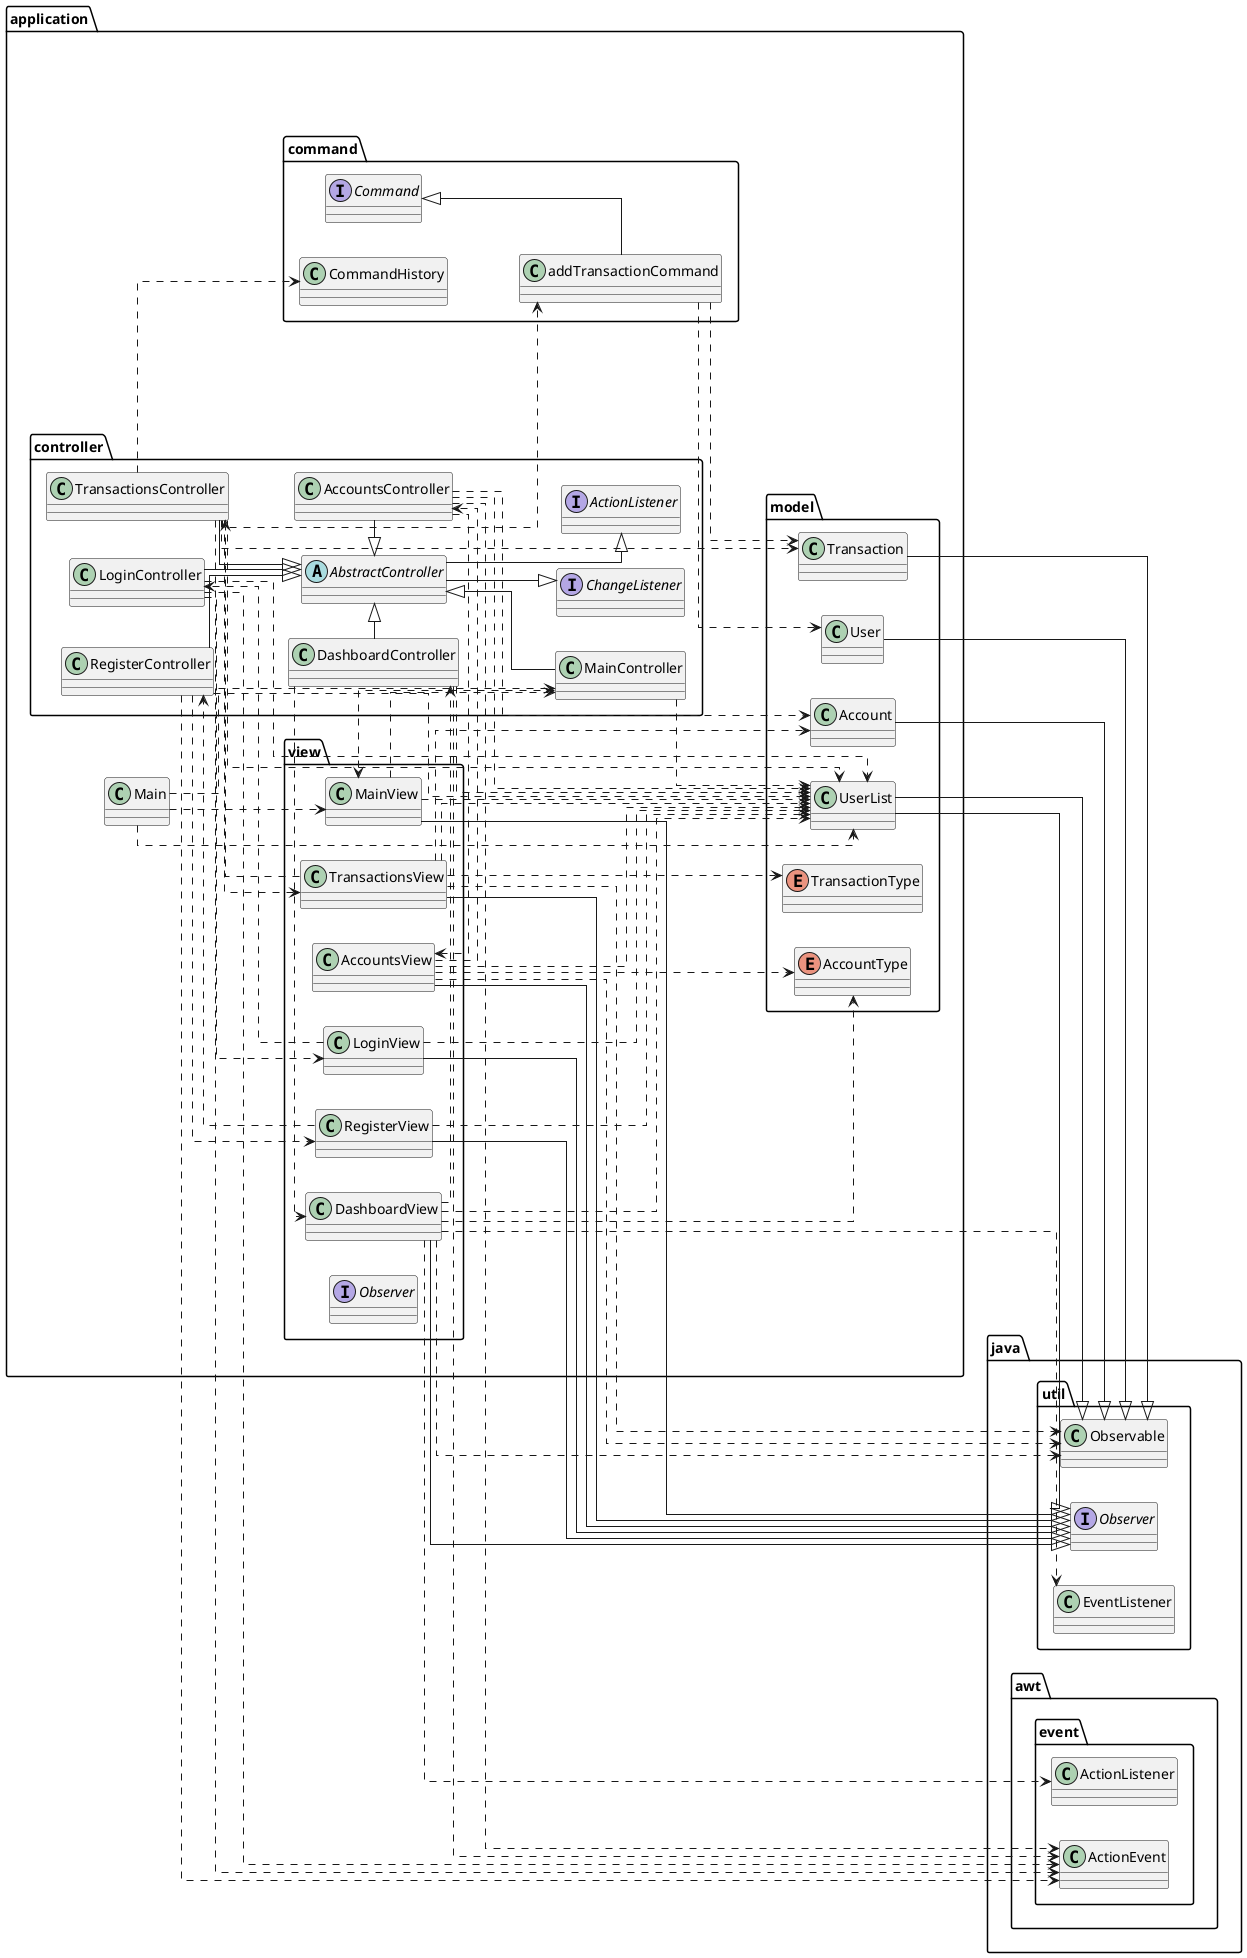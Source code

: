 @startuml
skinparam Linetype ortho
left to right direction
abstract class application.controller.AbstractController
' annotation java.lang.Override
' annotation java.lang.SuppressWarnings
class application.Main
class application.command.CommandHistory
class application.command.addTransactionCommand
class application.controller.AccountsController
class application.controller.DashboardController
class application.controller.LoginController
class application.controller.MainController
class application.controller.RegisterController
class application.controller.TransactionsController
class application.model.Account
' class application.model.Observable
class application.model.Transaction
class application.model.User
class application.model.UserList
class application.view.AccountsView
class application.view.DashboardView
' class application.view.JPanel
class application.view.LoginView
class application.view.MainView
class application.view.RegisterView
class application.view.TransactionsView
' class java.awt.BasicStroke
' class java.awt.BorderLayout
class java.awt.event.ActionEvent
class java.awt.event.ActionListener
' class java.text.DecimalFormat
' class java.text.NumberFormat
' class java.text.ParseException
' class java.text.SimpleDateFormat
' class java.time.Instant
' class java.time.LocalDate
' class java.time.ZoneId
' class java.time.ZoneOffset
' class java.util.ArrayList
' class java.util.Date
class java.util.EventListener
' class java.util.Iterator
' class java.util.List
class java.util.Observable
' class java.util.Set
' class java.util.Stack
' class java.util.logging.Level
' class java.util.logging.Logger
' class javax.swing.ComboBoxModel
' class javax.swing.DefaultComboBoxModel
' class javax.swing.JPanel
' class javax.swing.RowSorter
' class javax.swing.SortOrder
' class javax.swing.event.DocumentEvent
' class javax.swing.event.DocumentListener
' class javax.swing.table.DefaultTableModel
' class javax.swing.table.TableModel
' class javax.swing.table.TableRowSorter
' class org.jfree.chart.ChartFactory
' class org.jfree.chart.ChartPanel
' class org.jfree.chart.JFreeChart
' class org.jfree.chart.plot.Plot
' class org.jfree.chart.renderer.AbstractRenderer
' class org.jfree.data.category.DefaultCategoryDataset
' class org.jfree.data.general.DefaultPieDataset
' class org.jfree.data.time.Day
' class org.jfree.data.time.RegularTimePeriod
' class org.jfree.data.time.TimeSeries
' class org.jfree.data.time.TimeSeriesCollection
enum application.model.AccountType
enum application.model.TransactionType
interface application.command.Command
interface application.controller.ActionListener
interface application.controller.ChangeListener
' interface application.model.Observer
interface application.view.Observer
interface java.util.Observer
' application.controller.AbstractController ..> java.lang.Override
application.controller.AbstractController --|> application.controller.ActionListener
application.controller.AbstractController --|> application.controller.ChangeListener
application.Main ..> application.controller.MainController
application.Main ..> application.model.UserList
application.Main ..> application.view.MainView
' application.command.CommandHistory ..> java.util.Stack
application.command.addTransactionCommand ..> application.model.Transaction
application.command.addTransactionCommand ..> application.model.User
application.command.addTransactionCommand -up-|> application.command.Command
application.controller.AccountsController -right-|> application.controller.AbstractController
' application.controller.AccountsController ..> java.lang.Override
application.controller.AccountsController ..> application.model.Account
application.controller.AccountsController ..> application.model.UserList
application.controller.AccountsController ..> application.view.AccountsView
application.controller.AccountsController ..> java.awt.event.ActionEvent
application.controller.DashboardController -right-|> application.controller.AbstractController
' application.controller.DashboardController ..> java.lang.Override
application.controller.DashboardController ..> application.model.UserList
application.controller.DashboardController ..> application.view.DashboardView
application.controller.DashboardController ..> java.awt.event.ActionEvent
application.controller.LoginController --|> application.controller.AbstractController
' application.controller.LoginController ..> java.lang.Override
application.controller.LoginController ..> application.model.UserList
application.controller.LoginController ..> application.view.LoginView
application.controller.LoginController ..> java.awt.event.ActionEvent
application.controller.MainController -up-|> application.controller.AbstractController
application.controller.MainController ..> application.model.UserList
application.controller.MainController ..> application.view.MainView
application.controller.RegisterController --|> application.controller.AbstractController
' application.controller.RegisterController ..> java.lang.Override
application.controller.RegisterController ..> application.model.UserList
application.controller.RegisterController ..> application.view.RegisterView
application.controller.RegisterController ..> java.awt.event.ActionEvent
application.controller.TransactionsController --|> application.controller.AbstractController
' application.controller.TransactionsController ..> java.lang.Override
application.controller.TransactionsController ..> application.command.CommandHistory
application.controller.TransactionsController ..> application.command.addTransactionCommand
application.controller.TransactionsController ..> application.model.Transaction
application.controller.TransactionsController ..> application.model.UserList
application.controller.TransactionsController ..> application.view.TransactionsView
application.controller.TransactionsController ..> java.awt.event.ActionEvent

application.model.Account -right-|> java.util.Observable
' application.model.Account ..> java.text.DecimalFormat
' application.model.Account ..> java.time.Instant
' application.model.Account ..> java.time.LocalDate
' application.model.Account ..> java.time.ZoneId
application.model.Transaction --|> java.util.Observable
' application.model.Transaction ..> java.text.DecimalFormat
' application.model.Transaction ..> java.text.NumberFormat
' application.model.Transaction ..> java.text.ParseException
' application.model.Transaction ..> java.time.LocalDate
' application.model.Transaction ..> java.util.logging.Level
' application.model.Transaction ..> java.util.logging.Logger
' application.model.User ..> java.lang.Override
application.model.User --|> java.util.Observable
' application.model.User ..> java.text.DecimalFormat
' application.model.User ..> java.text.NumberFormat
' application.model.User ..> java.text.ParseException
' application.model.User ..> java.util.logging.Level
' application.model.User ..> java.util.logging.Logger
' application.model.UserList ..> java.lang.Override
application.model.UserList --|> java.util.Observable
' application.model.UserList ..> java.text.DecimalFormat
' application.model.UserList ..> java.time.LocalDate
application.model.UserList --|> java.util.Observer
' application.view.AccountsView ..> java.lang.SuppressWarnings
application.view.AccountsView ..> application.controller.AccountsController
application.view.AccountsView ..> application.model.UserList
application.view.AccountsView ..> java.util.Observable
' application.view.AccountsView --|> javax.swing.JPanel
' application.view.AccountsView ..> javax.swing.table.DefaultTableModel
application.view.AccountsView ..> application.model.AccountType 
application.view.AccountsView --|> java.util.Observer
' application.view.DashboardView ..> java.lang.SuppressWarnings
application.view.DashboardView ..> application.controller.DashboardController
application.view.DashboardView ..> application.model.UserList
' application.view.DashboardView ..> java.awt.BasicStroke
' application.view.DashboardView ..> java.awt.BorderLayout
application.view.DashboardView ..> java.awt.event.ActionListener
' application.view.DashboardView ..> java.time.LocalDate
' application.view.DashboardView ..> java.time.ZoneOffset
' application.view.DashboardView ..> java.util.Date
application.view.DashboardView ..> java.util.EventListener
' application.view.DashboardView ..> java.util.Iterator
application.view.DashboardView ..> java.util.Observable
' application.view.DashboardView ..> java.util.Set
' application.view.DashboardView --|> javax.swing.JPanel
' application.view.DashboardView ..> org.jfree.chart.ChartFactory
' application.view.DashboardView ..> org.jfree.chart.ChartPanel
' application.view.DashboardView ..> org.jfree.chart.JFreeChart
' ' application.view.DashboardView ..> org.jfree.chart.plot.Plot
' application.view.DashboardView ..> org.jfree.chart.renderer.AbstractRenderer
' application.view.DashboardView ..> org.jfree.data.category.DefaultCategoryDataset
' application.view.DashboardView ..> org.jfree.data.general.DefaultPieDataset
' application.view.DashboardView ..> org.jfree.data.time.Day
' application.view.DashboardView ..> org.jfree.data.time.RegularTimePeriod
' application.view.DashboardView ..> org.jfree.data.time.TimeSeries
' application.view.DashboardView ..> org.jfree.data.time.TimeSeriesCollection
application.view.DashboardView ..> application.model.AccountType
application.view.DashboardView --|> java.util.Observer
' application.view.LoginView ..> java.lang.Override
' application.view.LoginView ..> java.lang.SuppressWarnings
application.view.LoginView ..> application.controller.LoginController
application.view.LoginView ..> application.model.UserList
' application.view.LoginView --|> application.view.JPanel
application.view.LoginView --|> java.util.Observer
' application.view.MainView ..> java.lang.Override
application.view.MainView ..> application.controller.MainController
application.view.MainView ..> application.model.UserList
' application.view.MainView --|> application.view.JPanel
application.view.MainView --|> java.util.Observer
' application.view.RegisterView ..> java.lang.Override
' application.view.RegisterView ..> java.lang.SuppressWarnings
application.view.RegisterView ..> application.controller.RegisterController
application.view.RegisterView ..> application.model.UserList
' application.view.RegisterView --|> application.view.JPanel
' application.view.RegisterView ..> javax.swing.event.DocumentEvent
' application.view.RegisterView ..> javax.swing.event.DocumentListener
application.view.RegisterView --|> java.util.Observer
' application.view.TransactionsView ..> java.lang.SuppressWarnings
application.view.TransactionsView ..> application.controller.TransactionsController
application.view.TransactionsView ..> application.model.Account
application.view.TransactionsView ..> application.model.UserList
' application.view.TransactionsView ..> java.text.SimpleDateFormat
' application.view.TransactionsView ..> java.time.LocalDate
' application.view.TransactionsView ..> java.util.ArrayList
' application.view.TransactionsView ..> java.util.Date
' application.view.TransactionsView ..> java.util.List
application.view.TransactionsView ..> java.util.Observable
' application.view.TransactionsView ..> javax.swing.ComboBoxModel
' application.view.TransactionsView ..> javax.swing.DefaultComboBoxModel
' application.view.TransactionsView --|> javax.swing.JPanel
' application.view.TransactionsView ..> javax.swing.RowSorter
' application.view.TransactionsView ..> javax.swing.SortOrder
' application.view.TransactionsView ..> javax.swing.table.DefaultTableModel
' application.view.TransactionsView ..> javax.swing.table.TableModel
' application.view.TransactionsView ..> javax.swing.table.TableRowSorter
application.view.TransactionsView ..> application.model.TransactionType
application.view.TransactionsView --|> java.util.Observer
@enduml